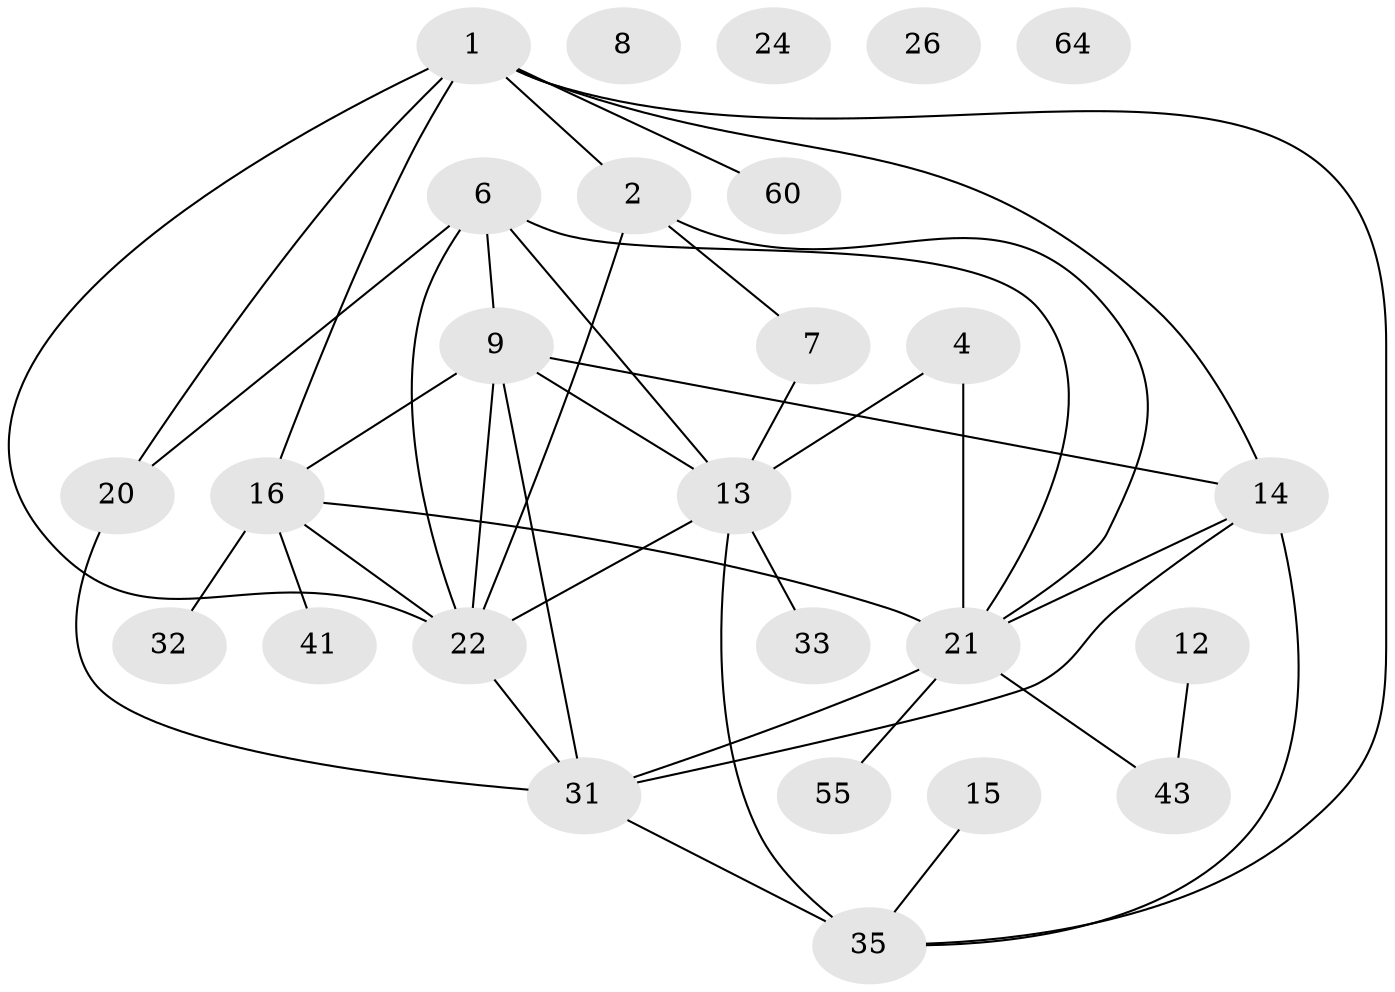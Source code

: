 // original degree distribution, {2: 0.19696969696969696, 7: 0.015151515151515152, 5: 0.09090909090909091, 1: 0.21212121212121213, 3: 0.24242424242424243, 4: 0.16666666666666666, 0: 0.045454545454545456, 6: 0.015151515151515152, 9: 0.015151515151515152}
// Generated by graph-tools (version 1.1) at 2025/16/03/04/25 18:16:31]
// undirected, 26 vertices, 41 edges
graph export_dot {
graph [start="1"]
  node [color=gray90,style=filled];
  1 [super="+3+17"];
  2 [super="+52+66+23"];
  4 [super="+47"];
  6 [super="+10+38+56+45"];
  7 [super="+18"];
  8 [super="+44"];
  9 [super="+11+53+40"];
  12;
  13 [super="+19+48"];
  14 [super="+34"];
  15;
  16 [super="+25+29"];
  20;
  21 [super="+28+37"];
  22 [super="+27"];
  24;
  26;
  31 [super="+42+39+46"];
  32;
  33;
  35 [super="+49"];
  41;
  43 [super="+51"];
  55;
  60;
  64;
  1 -- 16;
  1 -- 2;
  1 -- 20;
  1 -- 22 [weight=2];
  1 -- 60;
  1 -- 14;
  1 -- 35;
  2 -- 22 [weight=3];
  2 -- 21 [weight=2];
  2 -- 7;
  4 -- 21;
  4 -- 13;
  6 -- 13 [weight=2];
  6 -- 20;
  6 -- 9;
  6 -- 21;
  6 -- 22;
  7 -- 13;
  9 -- 22;
  9 -- 31;
  9 -- 16 [weight=2];
  9 -- 13;
  9 -- 14;
  12 -- 43;
  13 -- 22;
  13 -- 33;
  13 -- 35;
  14 -- 21;
  14 -- 35;
  14 -- 31;
  15 -- 35;
  16 -- 32;
  16 -- 41;
  16 -- 22;
  16 -- 21;
  20 -- 31 [weight=2];
  21 -- 31;
  21 -- 55;
  21 -- 43;
  22 -- 31;
  31 -- 35 [weight=2];
}
